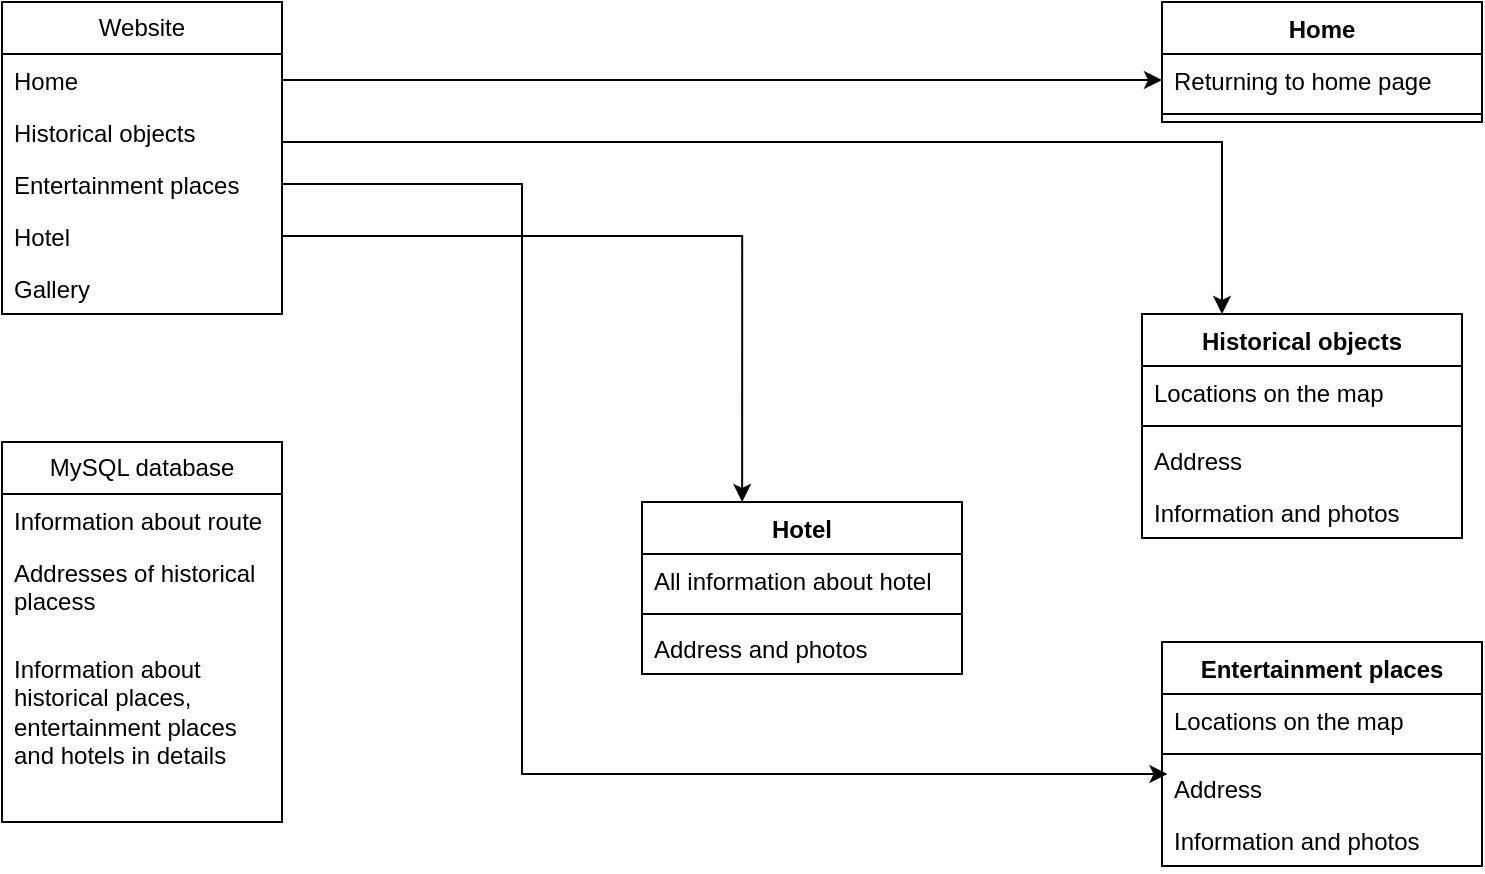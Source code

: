 <mxfile version="24.7.16">
  <diagram name="Страница 1" id="qQ_LzKY674UA2LmbxEHL">
    <mxGraphModel dx="794" dy="446" grid="1" gridSize="10" guides="1" tooltips="1" connect="1" arrows="1" fold="1" page="1" pageScale="1" pageWidth="827" pageHeight="1169" math="0" shadow="0">
      <root>
        <mxCell id="0" />
        <mxCell id="1" parent="0" />
        <mxCell id="iKF-x2oAOolOBA9xTyey-1" value="Website" style="swimlane;fontStyle=0;childLayout=stackLayout;horizontal=1;startSize=26;fillColor=none;horizontalStack=0;resizeParent=1;resizeParentMax=0;resizeLast=0;collapsible=1;marginBottom=0;whiteSpace=wrap;html=1;" parent="1" vertex="1">
          <mxGeometry x="40" y="30" width="140" height="156" as="geometry" />
        </mxCell>
        <mxCell id="iKF-x2oAOolOBA9xTyey-3" value="Home" style="text;strokeColor=none;fillColor=none;align=left;verticalAlign=top;spacingLeft=4;spacingRight=4;overflow=hidden;rotatable=0;points=[[0,0.5],[1,0.5]];portConstraint=eastwest;whiteSpace=wrap;html=1;" parent="iKF-x2oAOolOBA9xTyey-1" vertex="1">
          <mxGeometry y="26" width="140" height="26" as="geometry" />
        </mxCell>
        <mxCell id="iKF-x2oAOolOBA9xTyey-4" value="Historical objects" style="text;strokeColor=none;fillColor=none;align=left;verticalAlign=top;spacingLeft=4;spacingRight=4;overflow=hidden;rotatable=0;points=[[0,0.5],[1,0.5]];portConstraint=eastwest;whiteSpace=wrap;html=1;" parent="iKF-x2oAOolOBA9xTyey-1" vertex="1">
          <mxGeometry y="52" width="140" height="26" as="geometry" />
        </mxCell>
        <mxCell id="iDd6F_SUtAjfQak3fi2g-1" value="Entertainment places" style="text;strokeColor=none;fillColor=none;align=left;verticalAlign=top;spacingLeft=4;spacingRight=4;overflow=hidden;rotatable=0;points=[[0,0.5],[1,0.5]];portConstraint=eastwest;whiteSpace=wrap;html=1;" vertex="1" parent="iKF-x2oAOolOBA9xTyey-1">
          <mxGeometry y="78" width="140" height="26" as="geometry" />
        </mxCell>
        <mxCell id="iDd6F_SUtAjfQak3fi2g-2" value="Hotel" style="text;strokeColor=none;fillColor=none;align=left;verticalAlign=top;spacingLeft=4;spacingRight=4;overflow=hidden;rotatable=0;points=[[0,0.5],[1,0.5]];portConstraint=eastwest;whiteSpace=wrap;html=1;" vertex="1" parent="iKF-x2oAOolOBA9xTyey-1">
          <mxGeometry y="104" width="140" height="26" as="geometry" />
        </mxCell>
        <mxCell id="iDd6F_SUtAjfQak3fi2g-3" value="Gallery" style="text;strokeColor=none;fillColor=none;align=left;verticalAlign=top;spacingLeft=4;spacingRight=4;overflow=hidden;rotatable=0;points=[[0,0.5],[1,0.5]];portConstraint=eastwest;whiteSpace=wrap;html=1;" vertex="1" parent="iKF-x2oAOolOBA9xTyey-1">
          <mxGeometry y="130" width="140" height="26" as="geometry" />
        </mxCell>
        <mxCell id="iDd6F_SUtAjfQak3fi2g-4" value="MySQL database" style="swimlane;fontStyle=0;childLayout=stackLayout;horizontal=1;startSize=26;fillColor=none;horizontalStack=0;resizeParent=1;resizeParentMax=0;resizeLast=0;collapsible=1;marginBottom=0;whiteSpace=wrap;html=1;" vertex="1" parent="1">
          <mxGeometry x="40" y="250" width="140" height="190" as="geometry" />
        </mxCell>
        <mxCell id="iDd6F_SUtAjfQak3fi2g-5" value="Information about route" style="text;strokeColor=none;fillColor=none;align=left;verticalAlign=top;spacingLeft=4;spacingRight=4;overflow=hidden;rotatable=0;points=[[0,0.5],[1,0.5]];portConstraint=eastwest;whiteSpace=wrap;html=1;" vertex="1" parent="iDd6F_SUtAjfQak3fi2g-4">
          <mxGeometry y="26" width="140" height="26" as="geometry" />
        </mxCell>
        <mxCell id="iDd6F_SUtAjfQak3fi2g-6" value="Addresses of historical placess" style="text;strokeColor=none;fillColor=none;align=left;verticalAlign=top;spacingLeft=4;spacingRight=4;overflow=hidden;rotatable=0;points=[[0,0.5],[1,0.5]];portConstraint=eastwest;whiteSpace=wrap;html=1;" vertex="1" parent="iDd6F_SUtAjfQak3fi2g-4">
          <mxGeometry y="52" width="140" height="48" as="geometry" />
        </mxCell>
        <mxCell id="iDd6F_SUtAjfQak3fi2g-7" value="Information about historical places, entertainment places and hotels in details" style="text;strokeColor=none;fillColor=none;align=left;verticalAlign=top;spacingLeft=4;spacingRight=4;overflow=hidden;rotatable=0;points=[[0,0.5],[1,0.5]];portConstraint=eastwest;whiteSpace=wrap;html=1;" vertex="1" parent="iDd6F_SUtAjfQak3fi2g-4">
          <mxGeometry y="100" width="140" height="90" as="geometry" />
        </mxCell>
        <mxCell id="iDd6F_SUtAjfQak3fi2g-9" value="Home" style="swimlane;fontStyle=1;align=center;verticalAlign=top;childLayout=stackLayout;horizontal=1;startSize=26;horizontalStack=0;resizeParent=1;resizeParentMax=0;resizeLast=0;collapsible=1;marginBottom=0;whiteSpace=wrap;html=1;" vertex="1" parent="1">
          <mxGeometry x="620" y="30" width="160" height="60" as="geometry" />
        </mxCell>
        <mxCell id="iDd6F_SUtAjfQak3fi2g-10" value="Returning to home page" style="text;strokeColor=none;fillColor=none;align=left;verticalAlign=top;spacingLeft=4;spacingRight=4;overflow=hidden;rotatable=0;points=[[0,0.5],[1,0.5]];portConstraint=eastwest;whiteSpace=wrap;html=1;" vertex="1" parent="iDd6F_SUtAjfQak3fi2g-9">
          <mxGeometry y="26" width="160" height="26" as="geometry" />
        </mxCell>
        <mxCell id="iDd6F_SUtAjfQak3fi2g-11" value="" style="line;strokeWidth=1;fillColor=none;align=left;verticalAlign=middle;spacingTop=-1;spacingLeft=3;spacingRight=3;rotatable=0;labelPosition=right;points=[];portConstraint=eastwest;strokeColor=inherit;" vertex="1" parent="iDd6F_SUtAjfQak3fi2g-9">
          <mxGeometry y="52" width="160" height="8" as="geometry" />
        </mxCell>
        <mxCell id="iDd6F_SUtAjfQak3fi2g-13" value="Historical objects" style="swimlane;fontStyle=1;align=center;verticalAlign=top;childLayout=stackLayout;horizontal=1;startSize=26;horizontalStack=0;resizeParent=1;resizeParentMax=0;resizeLast=0;collapsible=1;marginBottom=0;whiteSpace=wrap;html=1;" vertex="1" parent="1">
          <mxGeometry x="610" y="186" width="160" height="112" as="geometry" />
        </mxCell>
        <mxCell id="iDd6F_SUtAjfQak3fi2g-14" value="Locations on the map" style="text;strokeColor=none;fillColor=none;align=left;verticalAlign=top;spacingLeft=4;spacingRight=4;overflow=hidden;rotatable=0;points=[[0,0.5],[1,0.5]];portConstraint=eastwest;whiteSpace=wrap;html=1;" vertex="1" parent="iDd6F_SUtAjfQak3fi2g-13">
          <mxGeometry y="26" width="160" height="26" as="geometry" />
        </mxCell>
        <mxCell id="iDd6F_SUtAjfQak3fi2g-15" value="" style="line;strokeWidth=1;fillColor=none;align=left;verticalAlign=middle;spacingTop=-1;spacingLeft=3;spacingRight=3;rotatable=0;labelPosition=right;points=[];portConstraint=eastwest;strokeColor=inherit;" vertex="1" parent="iDd6F_SUtAjfQak3fi2g-13">
          <mxGeometry y="52" width="160" height="8" as="geometry" />
        </mxCell>
        <mxCell id="iDd6F_SUtAjfQak3fi2g-16" value="Address" style="text;strokeColor=none;fillColor=none;align=left;verticalAlign=top;spacingLeft=4;spacingRight=4;overflow=hidden;rotatable=0;points=[[0,0.5],[1,0.5]];portConstraint=eastwest;whiteSpace=wrap;html=1;" vertex="1" parent="iDd6F_SUtAjfQak3fi2g-13">
          <mxGeometry y="60" width="160" height="26" as="geometry" />
        </mxCell>
        <mxCell id="iDd6F_SUtAjfQak3fi2g-25" value="Information and photos" style="text;strokeColor=none;fillColor=none;align=left;verticalAlign=top;spacingLeft=4;spacingRight=4;overflow=hidden;rotatable=0;points=[[0,0.5],[1,0.5]];portConstraint=eastwest;whiteSpace=wrap;html=1;" vertex="1" parent="iDd6F_SUtAjfQak3fi2g-13">
          <mxGeometry y="86" width="160" height="26" as="geometry" />
        </mxCell>
        <mxCell id="iDd6F_SUtAjfQak3fi2g-17" value="&lt;span style=&quot;text-align: left;&quot;&gt;Entertainment places&lt;/span&gt;" style="swimlane;fontStyle=1;align=center;verticalAlign=top;childLayout=stackLayout;horizontal=1;startSize=26;horizontalStack=0;resizeParent=1;resizeParentMax=0;resizeLast=0;collapsible=1;marginBottom=0;whiteSpace=wrap;html=1;" vertex="1" parent="1">
          <mxGeometry x="620" y="350" width="160" height="112" as="geometry" />
        </mxCell>
        <mxCell id="iDd6F_SUtAjfQak3fi2g-18" value="Locations on the map" style="text;strokeColor=none;fillColor=none;align=left;verticalAlign=top;spacingLeft=4;spacingRight=4;overflow=hidden;rotatable=0;points=[[0,0.5],[1,0.5]];portConstraint=eastwest;whiteSpace=wrap;html=1;" vertex="1" parent="iDd6F_SUtAjfQak3fi2g-17">
          <mxGeometry y="26" width="160" height="26" as="geometry" />
        </mxCell>
        <mxCell id="iDd6F_SUtAjfQak3fi2g-19" value="" style="line;strokeWidth=1;fillColor=none;align=left;verticalAlign=middle;spacingTop=-1;spacingLeft=3;spacingRight=3;rotatable=0;labelPosition=right;points=[];portConstraint=eastwest;strokeColor=inherit;" vertex="1" parent="iDd6F_SUtAjfQak3fi2g-17">
          <mxGeometry y="52" width="160" height="8" as="geometry" />
        </mxCell>
        <mxCell id="iDd6F_SUtAjfQak3fi2g-20" value="Address" style="text;strokeColor=none;fillColor=none;align=left;verticalAlign=top;spacingLeft=4;spacingRight=4;overflow=hidden;rotatable=0;points=[[0,0.5],[1,0.5]];portConstraint=eastwest;whiteSpace=wrap;html=1;" vertex="1" parent="iDd6F_SUtAjfQak3fi2g-17">
          <mxGeometry y="60" width="160" height="26" as="geometry" />
        </mxCell>
        <mxCell id="iDd6F_SUtAjfQak3fi2g-26" value="Information and photos" style="text;strokeColor=none;fillColor=none;align=left;verticalAlign=top;spacingLeft=4;spacingRight=4;overflow=hidden;rotatable=0;points=[[0,0.5],[1,0.5]];portConstraint=eastwest;whiteSpace=wrap;html=1;" vertex="1" parent="iDd6F_SUtAjfQak3fi2g-17">
          <mxGeometry y="86" width="160" height="26" as="geometry" />
        </mxCell>
        <mxCell id="iDd6F_SUtAjfQak3fi2g-21" value="Hotel" style="swimlane;fontStyle=1;align=center;verticalAlign=top;childLayout=stackLayout;horizontal=1;startSize=26;horizontalStack=0;resizeParent=1;resizeParentMax=0;resizeLast=0;collapsible=1;marginBottom=0;whiteSpace=wrap;html=1;" vertex="1" parent="1">
          <mxGeometry x="360" y="280" width="160" height="86" as="geometry" />
        </mxCell>
        <mxCell id="iDd6F_SUtAjfQak3fi2g-22" value="All information about hotel" style="text;strokeColor=none;fillColor=none;align=left;verticalAlign=top;spacingLeft=4;spacingRight=4;overflow=hidden;rotatable=0;points=[[0,0.5],[1,0.5]];portConstraint=eastwest;whiteSpace=wrap;html=1;" vertex="1" parent="iDd6F_SUtAjfQak3fi2g-21">
          <mxGeometry y="26" width="160" height="26" as="geometry" />
        </mxCell>
        <mxCell id="iDd6F_SUtAjfQak3fi2g-23" value="" style="line;strokeWidth=1;fillColor=none;align=left;verticalAlign=middle;spacingTop=-1;spacingLeft=3;spacingRight=3;rotatable=0;labelPosition=right;points=[];portConstraint=eastwest;strokeColor=inherit;" vertex="1" parent="iDd6F_SUtAjfQak3fi2g-21">
          <mxGeometry y="52" width="160" height="8" as="geometry" />
        </mxCell>
        <mxCell id="iDd6F_SUtAjfQak3fi2g-24" value="Address and photos" style="text;strokeColor=none;fillColor=none;align=left;verticalAlign=top;spacingLeft=4;spacingRight=4;overflow=hidden;rotatable=0;points=[[0,0.5],[1,0.5]];portConstraint=eastwest;whiteSpace=wrap;html=1;" vertex="1" parent="iDd6F_SUtAjfQak3fi2g-21">
          <mxGeometry y="60" width="160" height="26" as="geometry" />
        </mxCell>
        <mxCell id="iDd6F_SUtAjfQak3fi2g-27" style="edgeStyle=orthogonalEdgeStyle;rounded=0;orthogonalLoop=1;jettySize=auto;html=1;entryX=0;entryY=0.5;entryDx=0;entryDy=0;" edge="1" parent="1" source="iKF-x2oAOolOBA9xTyey-3" target="iDd6F_SUtAjfQak3fi2g-10">
          <mxGeometry relative="1" as="geometry" />
        </mxCell>
        <mxCell id="iDd6F_SUtAjfQak3fi2g-28" style="edgeStyle=orthogonalEdgeStyle;rounded=0;orthogonalLoop=1;jettySize=auto;html=1;entryX=0.25;entryY=0;entryDx=0;entryDy=0;" edge="1" parent="1" source="iKF-x2oAOolOBA9xTyey-4" target="iDd6F_SUtAjfQak3fi2g-13">
          <mxGeometry relative="1" as="geometry">
            <mxPoint x="450" y="260" as="targetPoint" />
            <Array as="points">
              <mxPoint x="650" y="100" />
            </Array>
          </mxGeometry>
        </mxCell>
        <mxCell id="iDd6F_SUtAjfQak3fi2g-30" style="edgeStyle=orthogonalEdgeStyle;rounded=0;orthogonalLoop=1;jettySize=auto;html=1;entryX=0.313;entryY=0;entryDx=0;entryDy=0;entryPerimeter=0;" edge="1" parent="1" source="iDd6F_SUtAjfQak3fi2g-2" target="iDd6F_SUtAjfQak3fi2g-21">
          <mxGeometry relative="1" as="geometry" />
        </mxCell>
        <mxCell id="iDd6F_SUtAjfQak3fi2g-31" style="edgeStyle=orthogonalEdgeStyle;rounded=0;orthogonalLoop=1;jettySize=auto;html=1;entryX=0.017;entryY=0.231;entryDx=0;entryDy=0;entryPerimeter=0;" edge="1" parent="1" source="iDd6F_SUtAjfQak3fi2g-1" target="iDd6F_SUtAjfQak3fi2g-20">
          <mxGeometry relative="1" as="geometry">
            <Array as="points">
              <mxPoint x="300" y="121" />
              <mxPoint x="300" y="416" />
            </Array>
          </mxGeometry>
        </mxCell>
      </root>
    </mxGraphModel>
  </diagram>
</mxfile>
